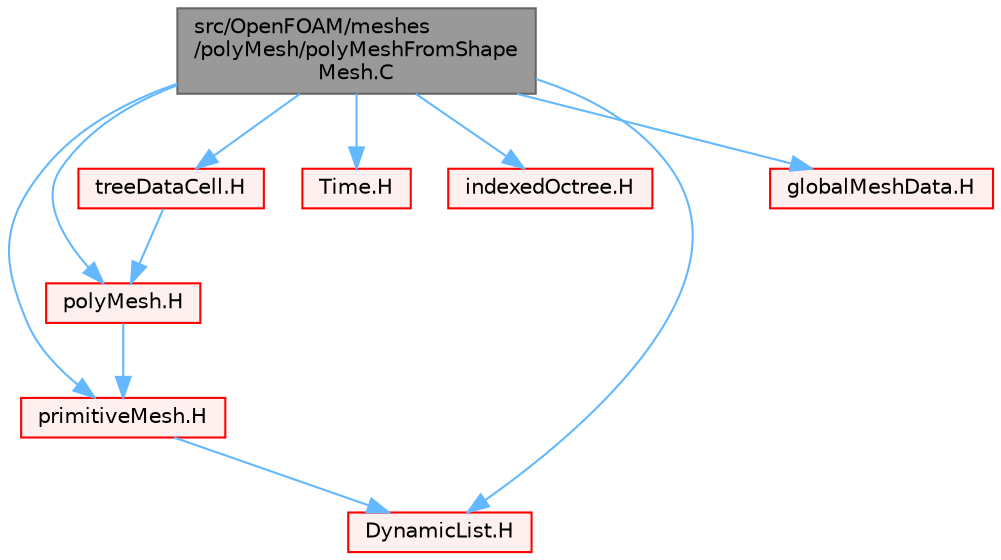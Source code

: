 digraph "src/OpenFOAM/meshes/polyMesh/polyMeshFromShapeMesh.C"
{
 // LATEX_PDF_SIZE
  bgcolor="transparent";
  edge [fontname=Helvetica,fontsize=10,labelfontname=Helvetica,labelfontsize=10];
  node [fontname=Helvetica,fontsize=10,shape=box,height=0.2,width=0.4];
  Node1 [id="Node000001",label="src/OpenFOAM/meshes\l/polyMesh/polyMeshFromShape\lMesh.C",height=0.2,width=0.4,color="gray40", fillcolor="grey60", style="filled", fontcolor="black",tooltip=" "];
  Node1 -> Node2 [id="edge1_Node000001_Node000002",color="steelblue1",style="solid",tooltip=" "];
  Node2 [id="Node000002",label="polyMesh.H",height=0.2,width=0.4,color="red", fillcolor="#FFF0F0", style="filled",URL="$polyMesh_8H.html",tooltip=" "];
  Node2 -> Node152 [id="edge2_Node000002_Node000152",color="steelblue1",style="solid",tooltip=" "];
  Node152 [id="Node000152",label="primitiveMesh.H",height=0.2,width=0.4,color="red", fillcolor="#FFF0F0", style="filled",URL="$primitiveMesh_8H.html",tooltip=" "];
  Node152 -> Node153 [id="edge3_Node000152_Node000153",color="steelblue1",style="solid",tooltip=" "];
  Node153 [id="Node000153",label="DynamicList.H",height=0.2,width=0.4,color="red", fillcolor="#FFF0F0", style="filled",URL="$DynamicList_8H.html",tooltip=" "];
  Node1 -> Node279 [id="edge4_Node000001_Node000279",color="steelblue1",style="solid",tooltip=" "];
  Node279 [id="Node000279",label="Time.H",height=0.2,width=0.4,color="red", fillcolor="#FFF0F0", style="filled",URL="$Time_8H.html",tooltip=" "];
  Node1 -> Node152 [id="edge5_Node000001_Node000152",color="steelblue1",style="solid",tooltip=" "];
  Node1 -> Node153 [id="edge6_Node000001_Node000153",color="steelblue1",style="solid",tooltip=" "];
  Node1 -> Node336 [id="edge7_Node000001_Node000336",color="steelblue1",style="solid",tooltip=" "];
  Node336 [id="Node000336",label="indexedOctree.H",height=0.2,width=0.4,color="red", fillcolor="#FFF0F0", style="filled",URL="$indexedOctree_8H.html",tooltip=" "];
  Node1 -> Node346 [id="edge8_Node000001_Node000346",color="steelblue1",style="solid",tooltip=" "];
  Node346 [id="Node000346",label="treeDataCell.H",height=0.2,width=0.4,color="red", fillcolor="#FFF0F0", style="filled",URL="$treeDataCell_8H.html",tooltip=" "];
  Node346 -> Node2 [id="edge9_Node000346_Node000002",color="steelblue1",style="solid",tooltip=" "];
  Node1 -> Node348 [id="edge10_Node000001_Node000348",color="steelblue1",style="solid",tooltip=" "];
  Node348 [id="Node000348",label="globalMeshData.H",height=0.2,width=0.4,color="red", fillcolor="#FFF0F0", style="filled",URL="$globalMeshData_8H.html",tooltip=" "];
}
